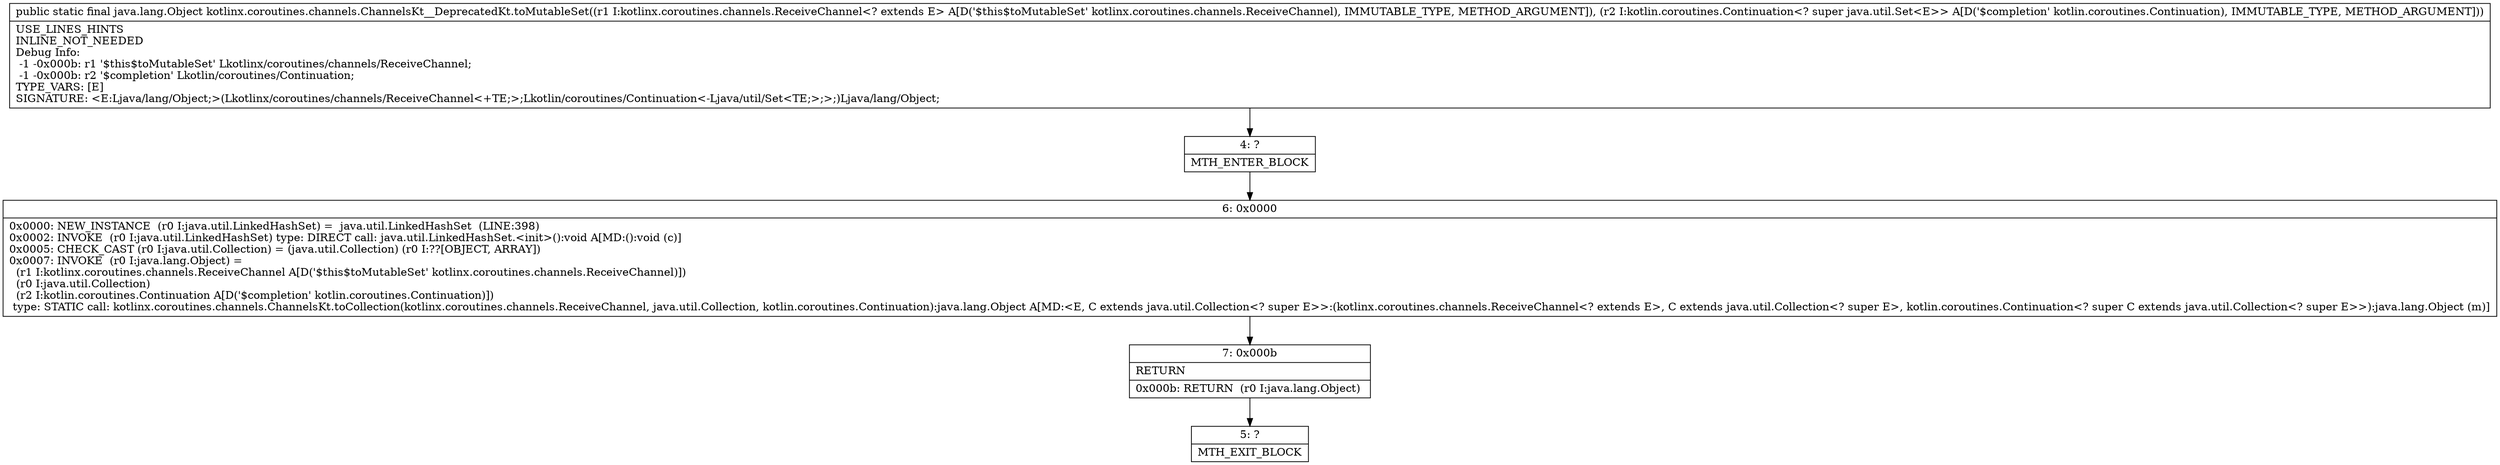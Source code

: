 digraph "CFG forkotlinx.coroutines.channels.ChannelsKt__DeprecatedKt.toMutableSet(Lkotlinx\/coroutines\/channels\/ReceiveChannel;Lkotlin\/coroutines\/Continuation;)Ljava\/lang\/Object;" {
Node_4 [shape=record,label="{4\:\ ?|MTH_ENTER_BLOCK\l}"];
Node_6 [shape=record,label="{6\:\ 0x0000|0x0000: NEW_INSTANCE  (r0 I:java.util.LinkedHashSet) =  java.util.LinkedHashSet  (LINE:398)\l0x0002: INVOKE  (r0 I:java.util.LinkedHashSet) type: DIRECT call: java.util.LinkedHashSet.\<init\>():void A[MD:():void (c)]\l0x0005: CHECK_CAST (r0 I:java.util.Collection) = (java.util.Collection) (r0 I:??[OBJECT, ARRAY]) \l0x0007: INVOKE  (r0 I:java.lang.Object) = \l  (r1 I:kotlinx.coroutines.channels.ReceiveChannel A[D('$this$toMutableSet' kotlinx.coroutines.channels.ReceiveChannel)])\l  (r0 I:java.util.Collection)\l  (r2 I:kotlin.coroutines.Continuation A[D('$completion' kotlin.coroutines.Continuation)])\l type: STATIC call: kotlinx.coroutines.channels.ChannelsKt.toCollection(kotlinx.coroutines.channels.ReceiveChannel, java.util.Collection, kotlin.coroutines.Continuation):java.lang.Object A[MD:\<E, C extends java.util.Collection\<? super E\>\>:(kotlinx.coroutines.channels.ReceiveChannel\<? extends E\>, C extends java.util.Collection\<? super E\>, kotlin.coroutines.Continuation\<? super C extends java.util.Collection\<? super E\>\>):java.lang.Object (m)]\l}"];
Node_7 [shape=record,label="{7\:\ 0x000b|RETURN\l|0x000b: RETURN  (r0 I:java.lang.Object) \l}"];
Node_5 [shape=record,label="{5\:\ ?|MTH_EXIT_BLOCK\l}"];
MethodNode[shape=record,label="{public static final java.lang.Object kotlinx.coroutines.channels.ChannelsKt__DeprecatedKt.toMutableSet((r1 I:kotlinx.coroutines.channels.ReceiveChannel\<? extends E\> A[D('$this$toMutableSet' kotlinx.coroutines.channels.ReceiveChannel), IMMUTABLE_TYPE, METHOD_ARGUMENT]), (r2 I:kotlin.coroutines.Continuation\<? super java.util.Set\<E\>\> A[D('$completion' kotlin.coroutines.Continuation), IMMUTABLE_TYPE, METHOD_ARGUMENT]))  | USE_LINES_HINTS\lINLINE_NOT_NEEDED\lDebug Info:\l  \-1 \-0x000b: r1 '$this$toMutableSet' Lkotlinx\/coroutines\/channels\/ReceiveChannel;\l  \-1 \-0x000b: r2 '$completion' Lkotlin\/coroutines\/Continuation;\lTYPE_VARS: [E]\lSIGNATURE: \<E:Ljava\/lang\/Object;\>(Lkotlinx\/coroutines\/channels\/ReceiveChannel\<+TE;\>;Lkotlin\/coroutines\/Continuation\<\-Ljava\/util\/Set\<TE;\>;\>;)Ljava\/lang\/Object;\l}"];
MethodNode -> Node_4;Node_4 -> Node_6;
Node_6 -> Node_7;
Node_7 -> Node_5;
}

